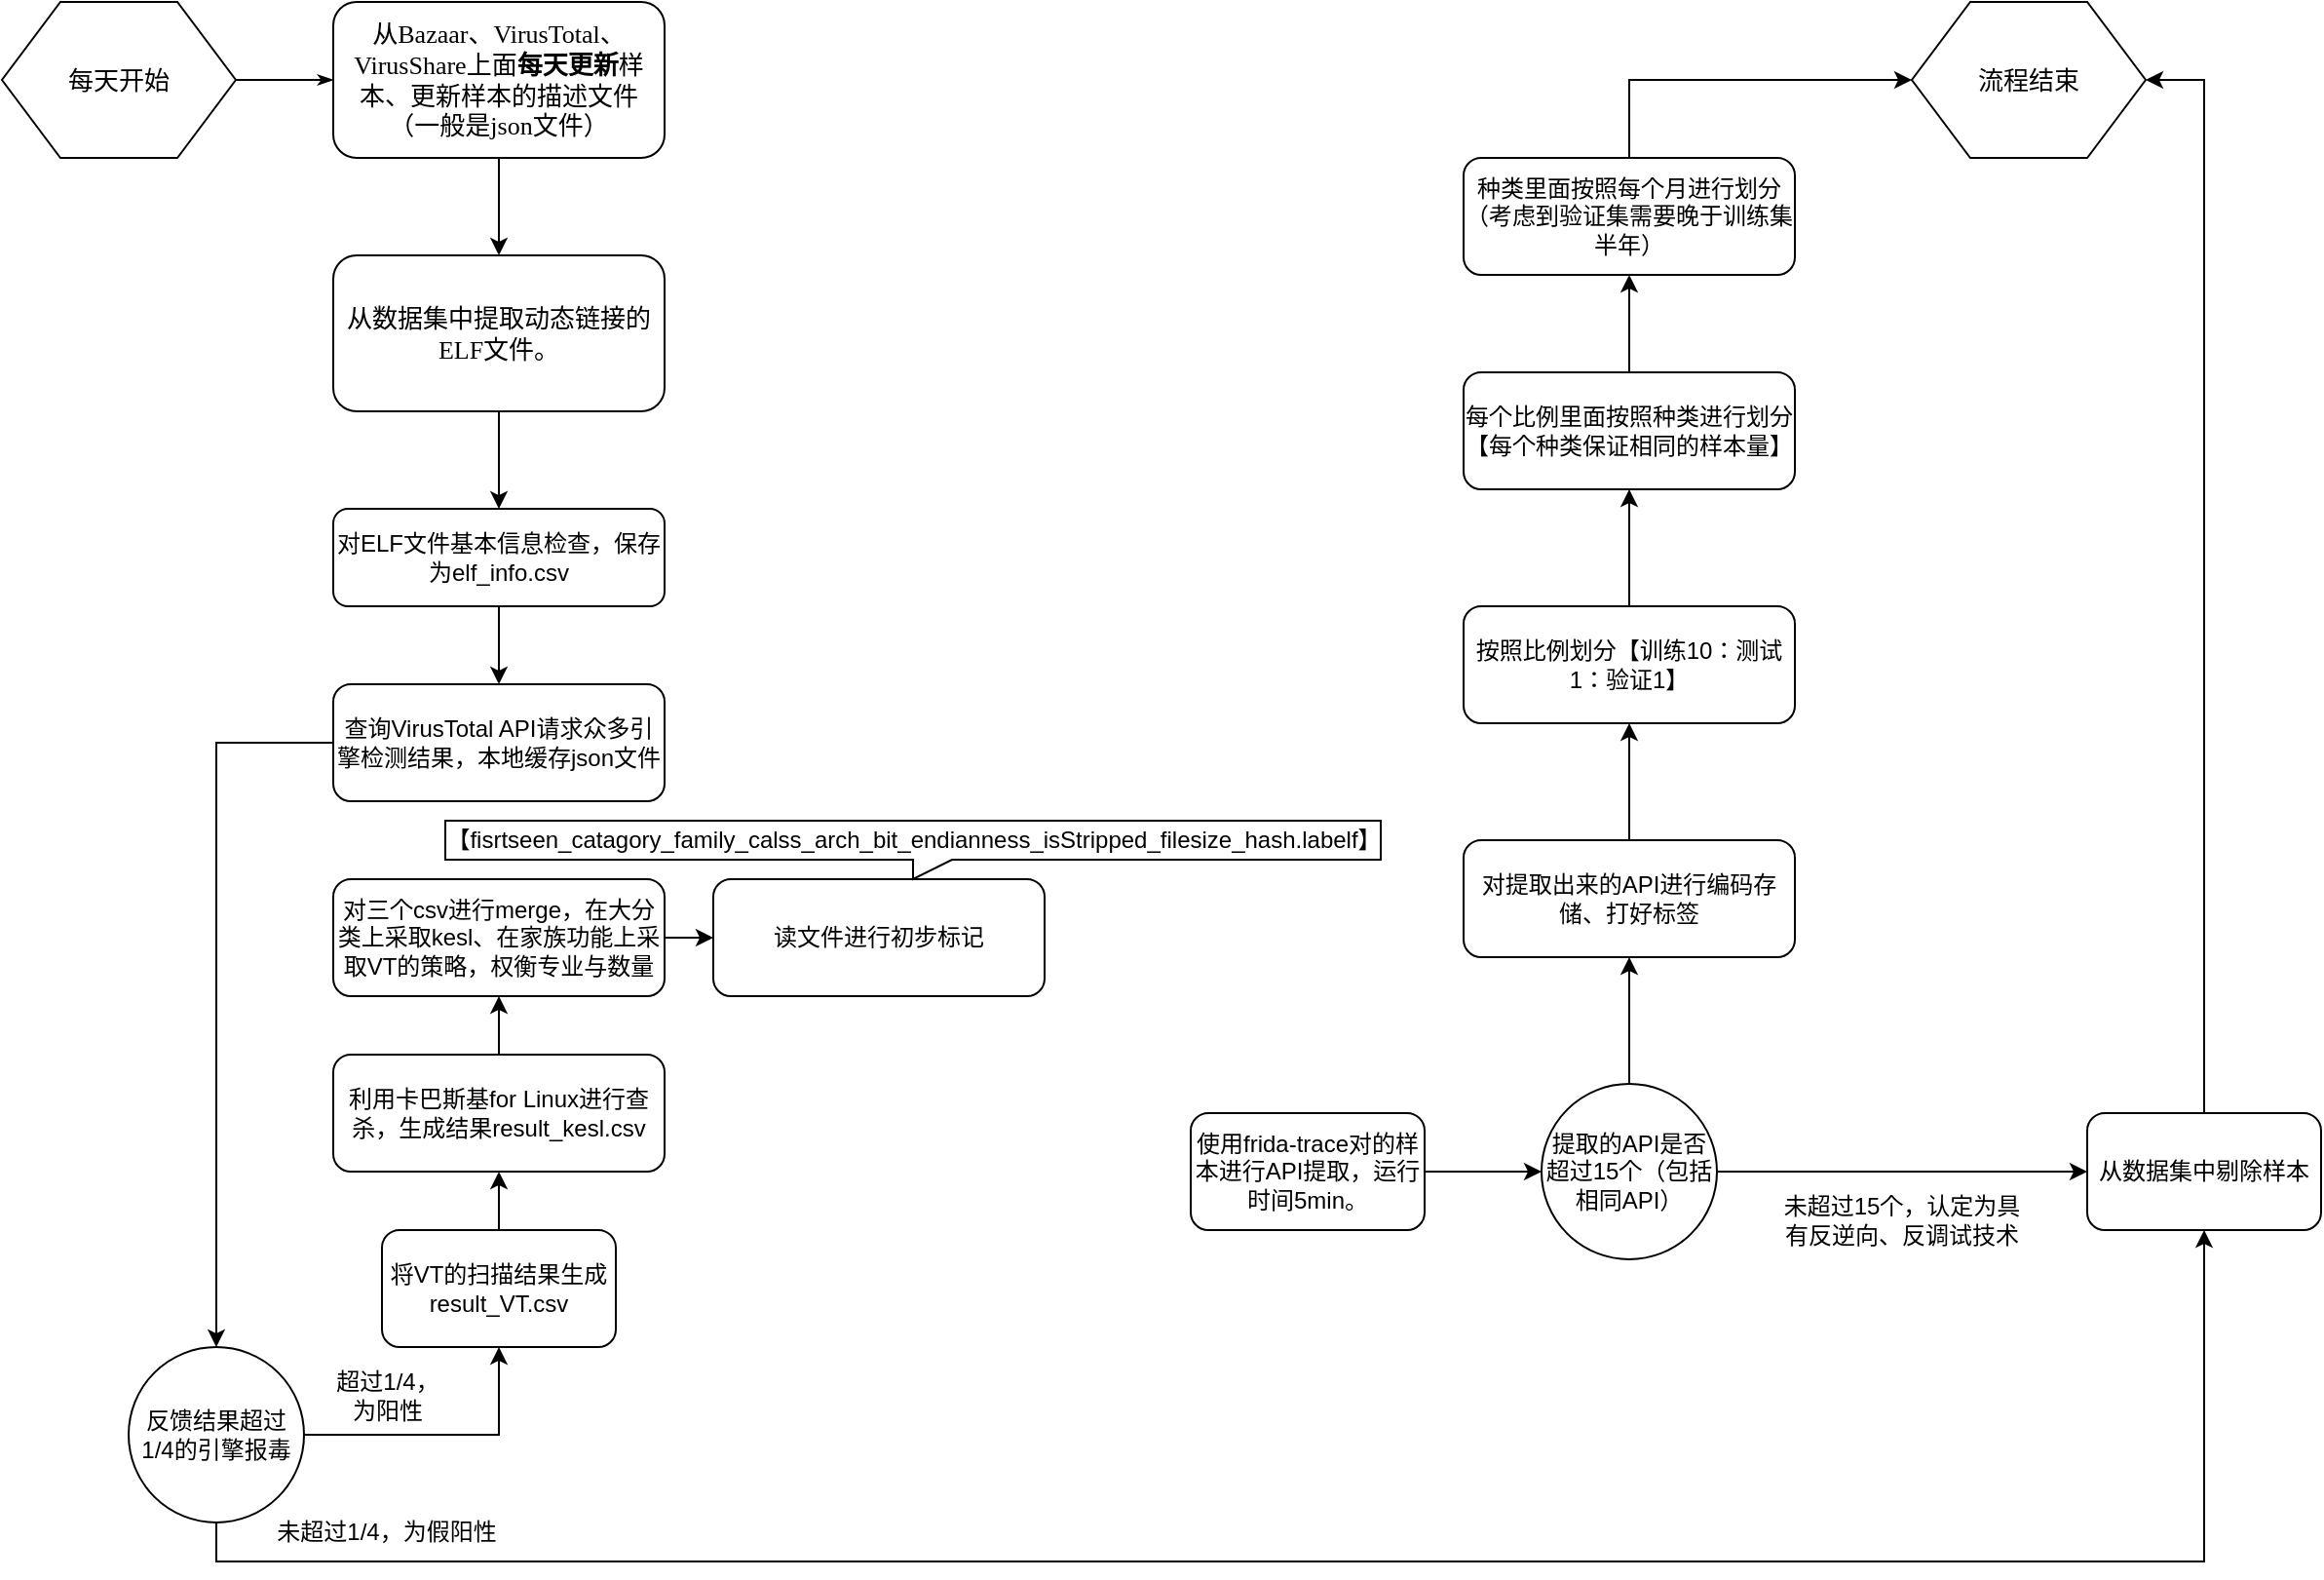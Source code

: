 <mxfile version="22.1.3" type="github">
  <diagram name="Page-1" id="8ce9d11a-91a2-4d17-14d8-a56ed91bf033">
    <mxGraphModel dx="1379" dy="791" grid="1" gridSize="10" guides="1" tooltips="1" connect="1" arrows="1" fold="1" page="1" pageScale="1" pageWidth="1100" pageHeight="850" background="none" math="0" shadow="0">
      <root>
        <mxCell id="0" />
        <mxCell id="1" parent="0" />
        <mxCell id="17ea667e15c223fc-28" style="edgeStyle=orthogonalEdgeStyle;rounded=1;html=1;labelBackgroundColor=none;startArrow=none;startFill=0;startSize=5;endArrow=classicThin;endFill=1;endSize=5;jettySize=auto;orthogonalLoop=1;strokeWidth=1;fontFamily=Verdana;fontSize=8" parent="1" source="17ea667e15c223fc-1" target="17ea667e15c223fc-2" edge="1">
          <mxGeometry relative="1" as="geometry" />
        </mxCell>
        <mxCell id="17ea667e15c223fc-1" value="每天开始" style="shape=hexagon;perimeter=hexagonPerimeter;whiteSpace=wrap;html=1;rounded=0;shadow=0;labelBackgroundColor=none;strokeWidth=1;fontFamily=Verdana;fontSize=13;align=center;" parent="1" vertex="1">
          <mxGeometry x="30" y="60" width="120" height="80" as="geometry" />
        </mxCell>
        <mxCell id="kh-se0Qtyr8PqTerb3J5-3" style="edgeStyle=orthogonalEdgeStyle;rounded=0;orthogonalLoop=1;jettySize=auto;html=1;exitX=0.5;exitY=1;exitDx=0;exitDy=0;entryX=0.5;entryY=0;entryDx=0;entryDy=0;" parent="1" source="17ea667e15c223fc-2" target="kh-se0Qtyr8PqTerb3J5-2" edge="1">
          <mxGeometry relative="1" as="geometry" />
        </mxCell>
        <mxCell id="17ea667e15c223fc-2" value="从Bazaar、VirusTotal、VirusShare上面&lt;b&gt;每天更新&lt;/b&gt;样本、更新样本的描述文件（一般是json文件）" style="rounded=1;whiteSpace=wrap;html=1;shadow=0;labelBackgroundColor=none;strokeWidth=1;fontFamily=Verdana;fontSize=13;align=center;" parent="1" vertex="1">
          <mxGeometry x="200" y="60" width="170" height="80" as="geometry" />
        </mxCell>
        <mxCell id="kh-se0Qtyr8PqTerb3J5-11" style="edgeStyle=orthogonalEdgeStyle;rounded=0;orthogonalLoop=1;jettySize=auto;html=1;exitX=0.5;exitY=1;exitDx=0;exitDy=0;entryX=0.5;entryY=0;entryDx=0;entryDy=0;" parent="1" source="kh-se0Qtyr8PqTerb3J5-2" target="kh-se0Qtyr8PqTerb3J5-10" edge="1">
          <mxGeometry relative="1" as="geometry" />
        </mxCell>
        <mxCell id="kh-se0Qtyr8PqTerb3J5-2" value="从数据集中提取动态链接的ELF文件。" style="rounded=1;whiteSpace=wrap;html=1;shadow=0;labelBackgroundColor=none;strokeWidth=1;fontFamily=Verdana;fontSize=13;align=center;" parent="1" vertex="1">
          <mxGeometry x="200" y="190" width="170" height="80" as="geometry" />
        </mxCell>
        <mxCell id="wmXQ8-3mE4IlHLH2qAup-6" style="edgeStyle=orthogonalEdgeStyle;rounded=0;orthogonalLoop=1;jettySize=auto;html=1;" edge="1" parent="1" source="kh-se0Qtyr8PqTerb3J5-10" target="wmXQ8-3mE4IlHLH2qAup-5">
          <mxGeometry relative="1" as="geometry" />
        </mxCell>
        <mxCell id="kh-se0Qtyr8PqTerb3J5-10" value="对ELF文件基本信息检查，保存为elf_info.csv" style="rounded=1;whiteSpace=wrap;html=1;" parent="1" vertex="1">
          <mxGeometry x="200" y="320" width="170" height="50" as="geometry" />
        </mxCell>
        <mxCell id="wmXQ8-3mE4IlHLH2qAup-14" style="edgeStyle=orthogonalEdgeStyle;rounded=0;orthogonalLoop=1;jettySize=auto;html=1;" edge="1" parent="1" source="kh-se0Qtyr8PqTerb3J5-12" target="wmXQ8-3mE4IlHLH2qAup-11">
          <mxGeometry relative="1" as="geometry" />
        </mxCell>
        <mxCell id="kh-se0Qtyr8PqTerb3J5-12" value="利用卡巴斯基for Linux进行查杀，生成结果result_kesl.csv" style="rounded=1;whiteSpace=wrap;html=1;" parent="1" vertex="1">
          <mxGeometry x="200" y="600" width="170" height="60" as="geometry" />
        </mxCell>
        <mxCell id="kh-se0Qtyr8PqTerb3J5-30" style="edgeStyle=orthogonalEdgeStyle;rounded=0;orthogonalLoop=1;jettySize=auto;html=1;exitX=0.5;exitY=1;exitDx=0;exitDy=0;entryX=0.5;entryY=1;entryDx=0;entryDy=0;" parent="1" source="kh-se0Qtyr8PqTerb3J5-20" target="kh-se0Qtyr8PqTerb3J5-33" edge="1">
          <mxGeometry relative="1" as="geometry">
            <mxPoint x="920" y="733" as="targetPoint" />
          </mxGeometry>
        </mxCell>
        <mxCell id="wmXQ8-3mE4IlHLH2qAup-9" style="edgeStyle=orthogonalEdgeStyle;rounded=0;orthogonalLoop=1;jettySize=auto;html=1;entryX=0.5;entryY=1;entryDx=0;entryDy=0;" edge="1" parent="1" source="kh-se0Qtyr8PqTerb3J5-20" target="wmXQ8-3mE4IlHLH2qAup-8">
          <mxGeometry relative="1" as="geometry" />
        </mxCell>
        <mxCell id="kh-se0Qtyr8PqTerb3J5-20" value="反馈结果超过1/4的引擎报毒" style="ellipse;whiteSpace=wrap;html=1;aspect=fixed;" parent="1" vertex="1">
          <mxGeometry x="95" y="750" width="90" height="90" as="geometry" />
        </mxCell>
        <mxCell id="kh-se0Qtyr8PqTerb3J5-35" style="edgeStyle=orthogonalEdgeStyle;rounded=0;orthogonalLoop=1;jettySize=auto;html=1;entryX=0;entryY=0.5;entryDx=0;entryDy=0;" parent="1" source="kh-se0Qtyr8PqTerb3J5-23" target="kh-se0Qtyr8PqTerb3J5-32" edge="1">
          <mxGeometry relative="1" as="geometry" />
        </mxCell>
        <mxCell id="kh-se0Qtyr8PqTerb3J5-23" value="使用frida-trace对的样本进行API提取，运行时间5min。" style="rounded=1;whiteSpace=wrap;html=1;" parent="1" vertex="1">
          <mxGeometry x="640" y="630" width="120" height="60" as="geometry" />
        </mxCell>
        <mxCell id="kh-se0Qtyr8PqTerb3J5-28" value="流程结束" style="shape=hexagon;perimeter=hexagonPerimeter;whiteSpace=wrap;html=1;rounded=0;shadow=0;labelBackgroundColor=none;strokeWidth=1;fontFamily=Verdana;fontSize=13;align=center;" parent="1" vertex="1">
          <mxGeometry x="1010" y="60" width="120" height="80" as="geometry" />
        </mxCell>
        <mxCell id="kh-se0Qtyr8PqTerb3J5-29" value="超过1/4，为阳性" style="text;html=1;strokeColor=none;fillColor=none;align=center;verticalAlign=middle;whiteSpace=wrap;rounded=0;" parent="1" vertex="1">
          <mxGeometry x="197.5" y="760" width="60" height="30" as="geometry" />
        </mxCell>
        <mxCell id="kh-se0Qtyr8PqTerb3J5-31" value="未超过1/4，为假阳性" style="text;html=1;strokeColor=none;fillColor=none;align=center;verticalAlign=middle;whiteSpace=wrap;rounded=0;" parent="1" vertex="1">
          <mxGeometry x="160" y="830" width="135" height="30" as="geometry" />
        </mxCell>
        <mxCell id="kh-se0Qtyr8PqTerb3J5-36" style="edgeStyle=orthogonalEdgeStyle;rounded=0;orthogonalLoop=1;jettySize=auto;html=1;entryX=0;entryY=0.5;entryDx=0;entryDy=0;" parent="1" source="kh-se0Qtyr8PqTerb3J5-32" target="kh-se0Qtyr8PqTerb3J5-33" edge="1">
          <mxGeometry relative="1" as="geometry" />
        </mxCell>
        <mxCell id="kh-se0Qtyr8PqTerb3J5-39" style="edgeStyle=orthogonalEdgeStyle;rounded=0;orthogonalLoop=1;jettySize=auto;html=1;" parent="1" source="kh-se0Qtyr8PqTerb3J5-32" target="kh-se0Qtyr8PqTerb3J5-38" edge="1">
          <mxGeometry relative="1" as="geometry" />
        </mxCell>
        <mxCell id="kh-se0Qtyr8PqTerb3J5-32" value="提取的API是否超过15个（包括相同API）" style="ellipse;whiteSpace=wrap;html=1;aspect=fixed;" parent="1" vertex="1">
          <mxGeometry x="820" y="615" width="90" height="90" as="geometry" />
        </mxCell>
        <mxCell id="kh-se0Qtyr8PqTerb3J5-34" style="edgeStyle=orthogonalEdgeStyle;rounded=0;orthogonalLoop=1;jettySize=auto;html=1;entryX=1;entryY=0.5;entryDx=0;entryDy=0;" parent="1" source="kh-se0Qtyr8PqTerb3J5-33" target="kh-se0Qtyr8PqTerb3J5-28" edge="1">
          <mxGeometry relative="1" as="geometry" />
        </mxCell>
        <mxCell id="kh-se0Qtyr8PqTerb3J5-33" value="从数据集中剔除样本" style="rounded=1;whiteSpace=wrap;html=1;" parent="1" vertex="1">
          <mxGeometry x="1100" y="630" width="120" height="60" as="geometry" />
        </mxCell>
        <mxCell id="kh-se0Qtyr8PqTerb3J5-37" value="未超过15个，认定为具有反逆向、反调试技术" style="text;html=1;strokeColor=none;fillColor=none;align=center;verticalAlign=middle;whiteSpace=wrap;rounded=0;" parent="1" vertex="1">
          <mxGeometry x="940" y="670" width="130" height="30" as="geometry" />
        </mxCell>
        <mxCell id="kh-se0Qtyr8PqTerb3J5-41" style="edgeStyle=orthogonalEdgeStyle;rounded=0;orthogonalLoop=1;jettySize=auto;html=1;entryX=0.5;entryY=1;entryDx=0;entryDy=0;" parent="1" source="kh-se0Qtyr8PqTerb3J5-38" target="kh-se0Qtyr8PqTerb3J5-40" edge="1">
          <mxGeometry relative="1" as="geometry" />
        </mxCell>
        <mxCell id="kh-se0Qtyr8PqTerb3J5-38" value="对提取出来的API进行编码存储、打好标签" style="rounded=1;whiteSpace=wrap;html=1;" parent="1" vertex="1">
          <mxGeometry x="780" y="490" width="170" height="60" as="geometry" />
        </mxCell>
        <mxCell id="kh-se0Qtyr8PqTerb3J5-43" style="edgeStyle=orthogonalEdgeStyle;rounded=0;orthogonalLoop=1;jettySize=auto;html=1;entryX=0.5;entryY=1;entryDx=0;entryDy=0;" parent="1" source="kh-se0Qtyr8PqTerb3J5-40" target="kh-se0Qtyr8PqTerb3J5-42" edge="1">
          <mxGeometry relative="1" as="geometry" />
        </mxCell>
        <mxCell id="kh-se0Qtyr8PqTerb3J5-40" value="按照比例划分【训练10：测试1：验证1】" style="rounded=1;whiteSpace=wrap;html=1;" parent="1" vertex="1">
          <mxGeometry x="780" y="370" width="170" height="60" as="geometry" />
        </mxCell>
        <mxCell id="kh-se0Qtyr8PqTerb3J5-45" style="edgeStyle=orthogonalEdgeStyle;rounded=0;orthogonalLoop=1;jettySize=auto;html=1;" parent="1" source="kh-se0Qtyr8PqTerb3J5-42" target="kh-se0Qtyr8PqTerb3J5-44" edge="1">
          <mxGeometry relative="1" as="geometry" />
        </mxCell>
        <mxCell id="kh-se0Qtyr8PqTerb3J5-42" value="每个比例里面按照种类进行划分【每个种类保证相同的样本量】" style="rounded=1;whiteSpace=wrap;html=1;" parent="1" vertex="1">
          <mxGeometry x="780" y="250" width="170" height="60" as="geometry" />
        </mxCell>
        <mxCell id="kh-se0Qtyr8PqTerb3J5-46" style="edgeStyle=orthogonalEdgeStyle;rounded=0;orthogonalLoop=1;jettySize=auto;html=1;entryX=0;entryY=0.5;entryDx=0;entryDy=0;exitX=0.5;exitY=0;exitDx=0;exitDy=0;" parent="1" source="kh-se0Qtyr8PqTerb3J5-44" target="kh-se0Qtyr8PqTerb3J5-28" edge="1">
          <mxGeometry relative="1" as="geometry" />
        </mxCell>
        <mxCell id="kh-se0Qtyr8PqTerb3J5-44" value="种类里面按照每个月进行划分（考虑到验证集需要晚于训练集半年）" style="rounded=1;whiteSpace=wrap;html=1;" parent="1" vertex="1">
          <mxGeometry x="780" y="140" width="170" height="60" as="geometry" />
        </mxCell>
        <mxCell id="wmXQ8-3mE4IlHLH2qAup-7" style="edgeStyle=orthogonalEdgeStyle;rounded=0;orthogonalLoop=1;jettySize=auto;html=1;entryX=0.5;entryY=0;entryDx=0;entryDy=0;" edge="1" parent="1" source="wmXQ8-3mE4IlHLH2qAup-5" target="kh-se0Qtyr8PqTerb3J5-20">
          <mxGeometry relative="1" as="geometry" />
        </mxCell>
        <mxCell id="wmXQ8-3mE4IlHLH2qAup-5" value="查询VirusTotal API请求众多引擎检测结果，本地缓存json文件" style="rounded=1;whiteSpace=wrap;html=1;" vertex="1" parent="1">
          <mxGeometry x="200" y="410" width="170" height="60" as="geometry" />
        </mxCell>
        <mxCell id="wmXQ8-3mE4IlHLH2qAup-10" style="edgeStyle=orthogonalEdgeStyle;rounded=0;orthogonalLoop=1;jettySize=auto;html=1;" edge="1" parent="1" source="wmXQ8-3mE4IlHLH2qAup-8" target="kh-se0Qtyr8PqTerb3J5-12">
          <mxGeometry relative="1" as="geometry" />
        </mxCell>
        <mxCell id="wmXQ8-3mE4IlHLH2qAup-8" value="将VT的扫描结果生成result_VT.csv" style="rounded=1;whiteSpace=wrap;html=1;" vertex="1" parent="1">
          <mxGeometry x="225" y="690" width="120" height="60" as="geometry" />
        </mxCell>
        <mxCell id="wmXQ8-3mE4IlHLH2qAup-16" style="edgeStyle=orthogonalEdgeStyle;rounded=0;orthogonalLoop=1;jettySize=auto;html=1;entryX=0;entryY=0.5;entryDx=0;entryDy=0;" edge="1" parent="1" source="wmXQ8-3mE4IlHLH2qAup-11" target="wmXQ8-3mE4IlHLH2qAup-13">
          <mxGeometry relative="1" as="geometry" />
        </mxCell>
        <mxCell id="wmXQ8-3mE4IlHLH2qAup-11" value="对三个csv进行merge，在大分类上采取kesl、在家族功能上采取VT的策略，权衡专业与数量" style="rounded=1;whiteSpace=wrap;html=1;" vertex="1" parent="1">
          <mxGeometry x="200" y="510" width="170" height="60" as="geometry" />
        </mxCell>
        <mxCell id="wmXQ8-3mE4IlHLH2qAup-13" value="读文件进行初步标记" style="rounded=1;whiteSpace=wrap;html=1;" vertex="1" parent="1">
          <mxGeometry x="395" y="510" width="170" height="60" as="geometry" />
        </mxCell>
        <mxCell id="wmXQ8-3mE4IlHLH2qAup-18" value="【fisrtseen_catagory_family_calss_arch_bit_endianness_isStripped_filesize_hash.labelf】" style="shape=callout;whiteSpace=wrap;html=1;perimeter=calloutPerimeter;size=10;position=0.5;" vertex="1" parent="1">
          <mxGeometry x="257.5" y="480" width="480" height="30" as="geometry" />
        </mxCell>
      </root>
    </mxGraphModel>
  </diagram>
</mxfile>

